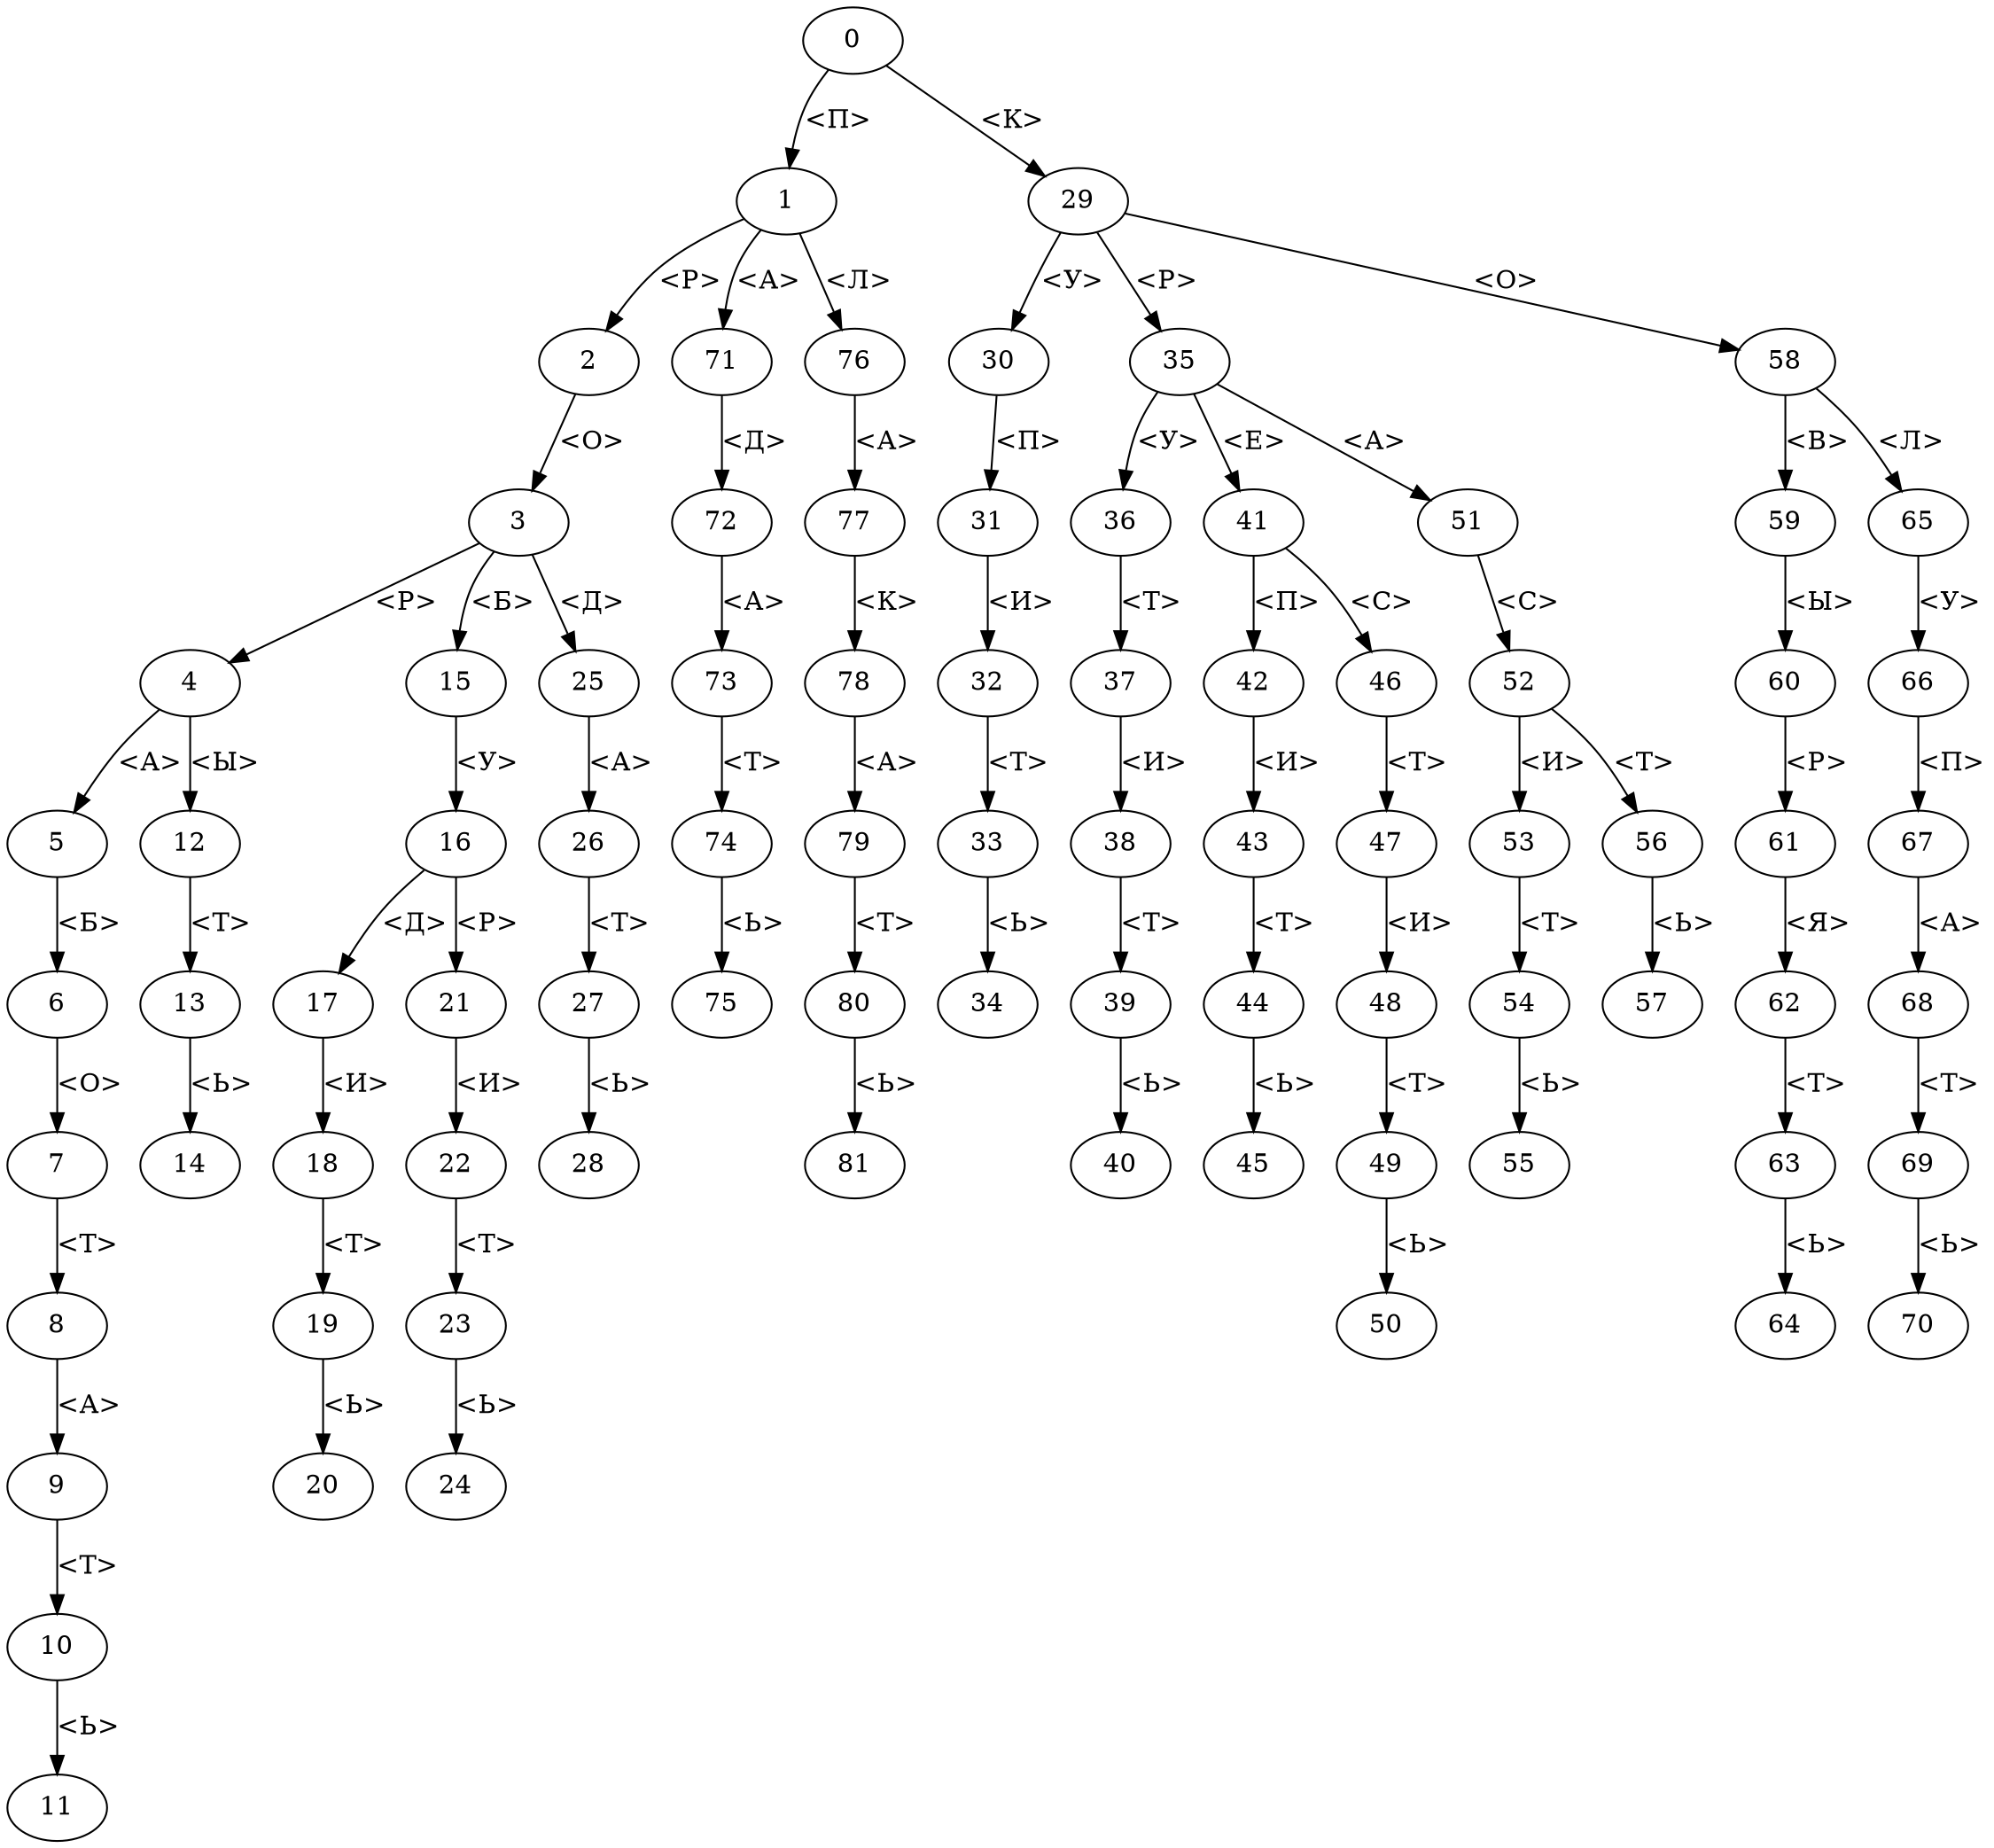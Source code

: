 digraph {
"0" -> "1" [label="<П>"]
"0" -> "29" [label="<К>"]
"1" -> "2" [label="<Р>"]
"1" -> "71" [label="<А>"]
"1" -> "76" [label="<Л>"]
"2" -> "3" [label="<О>"]
"3" -> "4" [label="<Р>"]
"3" -> "15" [label="<Б>"]
"3" -> "25" [label="<Д>"]
"4" -> "5" [label="<А>"]
"4" -> "12" [label="<Ы>"]
"5" -> "6" [label="<Б>"]
"6" -> "7" [label="<О>"]
"7" -> "8" [label="<Т>"]
"8" -> "9" [label="<А>"]
"9" -> "10" [label="<Т>"]
"10" -> "11" [label="<Ь>"]
"11"
"12" -> "13" [label="<Т>"]
"13" -> "14" [label="<Ь>"]
"14"
"15" -> "16" [label="<У>"]
"16" -> "17" [label="<Д>"]
"16" -> "21" [label="<Р>"]
"17" -> "18" [label="<И>"]
"18" -> "19" [label="<Т>"]
"19" -> "20" [label="<Ь>"]
"20"
"21" -> "22" [label="<И>"]
"22" -> "23" [label="<Т>"]
"23" -> "24" [label="<Ь>"]
"24"
"25" -> "26" [label="<А>"]
"26" -> "27" [label="<Т>"]
"27" -> "28" [label="<Ь>"]
"28"
"29" -> "30" [label="<У>"]
"29" -> "35" [label="<Р>"]
"29" -> "58" [label="<О>"]
"30" -> "31" [label="<П>"]
"31" -> "32" [label="<И>"]
"32" -> "33" [label="<Т>"]
"33" -> "34" [label="<Ь>"]
"34"
"35" -> "36" [label="<У>"]
"35" -> "41" [label="<Е>"]
"35" -> "51" [label="<А>"]
"36" -> "37" [label="<Т>"]
"37" -> "38" [label="<И>"]
"38" -> "39" [label="<Т>"]
"39" -> "40" [label="<Ь>"]
"40"
"41" -> "42" [label="<П>"]
"41" -> "46" [label="<С>"]
"42" -> "43" [label="<И>"]
"43" -> "44" [label="<Т>"]
"44" -> "45" [label="<Ь>"]
"45"
"46" -> "47" [label="<Т>"]
"47" -> "48" [label="<И>"]
"48" -> "49" [label="<Т>"]
"49" -> "50" [label="<Ь>"]
"50"
"51" -> "52" [label="<С>"]
"52" -> "53" [label="<И>"]
"52" -> "56" [label="<Т>"]
"53" -> "54" [label="<Т>"]
"54" -> "55" [label="<Ь>"]
"55"
"56" -> "57" [label="<Ь>"]
"57"
"58" -> "59" [label="<В>"]
"58" -> "65" [label="<Л>"]
"59" -> "60" [label="<Ы>"]
"60" -> "61" [label="<Р>"]
"61" -> "62" [label="<Я>"]
"62" -> "63" [label="<Т>"]
"63" -> "64" [label="<Ь>"]
"64"
"65" -> "66" [label="<У>"]
"66" -> "67" [label="<П>"]
"67" -> "68" [label="<А>"]
"68" -> "69" [label="<Т>"]
"69" -> "70" [label="<Ь>"]
"70"
"71" -> "72" [label="<Д>"]
"72" -> "73" [label="<А>"]
"73" -> "74" [label="<Т>"]
"74" -> "75" [label="<Ь>"]
"75"
"76" -> "77" [label="<А>"]
"77" -> "78" [label="<К>"]
"78" -> "79" [label="<А>"]
"79" -> "80" [label="<Т>"]
"80" -> "81" [label="<Ь>"]
"81"
}

